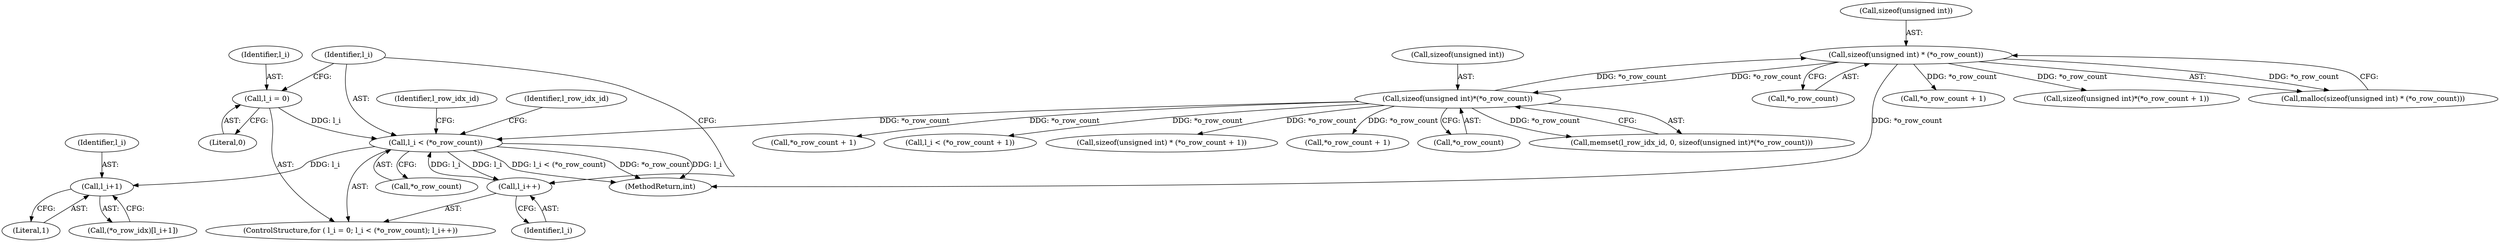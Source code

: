 digraph "0_libxsmm_151481489192e6d1997f8bde52c5c425ea41741d_0@pointer" {
"1000425" [label="(Call,l_i < (*o_row_count))"];
"1000422" [label="(Call,l_i = 0)"];
"1000429" [label="(Call,l_i++)"];
"1000425" [label="(Call,l_i < (*o_row_count))"];
"1000308" [label="(Call,sizeof(unsigned int)*(*o_row_count))"];
"1000245" [label="(Call,sizeof(unsigned int) * (*o_row_count))"];
"1000443" [label="(Call,l_i+1)"];
"1000452" [label="(Identifier,l_row_idx_id)"];
"1000423" [label="(Identifier,l_i)"];
"1000222" [label="(Call,sizeof(unsigned int) * (*o_row_count + 1))"];
"1000444" [label="(Identifier,l_i)"];
"1000248" [label="(Call,*o_row_count)"];
"1000421" [label="(ControlStructure,for ( l_i = 0; l_i < (*o_row_count); l_i++))"];
"1000425" [label="(Call,l_i < (*o_row_count))"];
"1000422" [label="(Call,l_i = 0)"];
"1000459" [label="(MethodReturn,int)"];
"1000427" [label="(Call,*o_row_count)"];
"1000443" [label="(Call,l_i+1)"];
"1000246" [label="(Call,sizeof(unsigned int))"];
"1000445" [label="(Literal,1)"];
"1000426" [label="(Identifier,l_i)"];
"1000309" [label="(Call,sizeof(unsigned int))"];
"1000440" [label="(Call,(*o_row_idx)[l_i+1])"];
"1000225" [label="(Call,*o_row_count + 1)"];
"1000429" [label="(Call,l_i++)"];
"1000283" [label="(Call,*o_row_count + 1)"];
"1000311" [label="(Call,*o_row_count)"];
"1000308" [label="(Call,sizeof(unsigned int)*(*o_row_count))"];
"1000435" [label="(Identifier,l_row_idx_id)"];
"1000305" [label="(Call,memset(l_row_idx_id, 0, sizeof(unsigned int)*(*o_row_count)))"];
"1000319" [label="(Call,*o_row_count + 1)"];
"1000280" [label="(Call,sizeof(unsigned int)*(*o_row_count + 1))"];
"1000317" [label="(Call,l_i < (*o_row_count + 1))"];
"1000424" [label="(Literal,0)"];
"1000245" [label="(Call,sizeof(unsigned int) * (*o_row_count))"];
"1000244" [label="(Call,malloc(sizeof(unsigned int) * (*o_row_count)))"];
"1000430" [label="(Identifier,l_i)"];
"1000425" -> "1000421"  [label="AST: "];
"1000425" -> "1000427"  [label="CFG: "];
"1000426" -> "1000425"  [label="AST: "];
"1000427" -> "1000425"  [label="AST: "];
"1000435" -> "1000425"  [label="CFG: "];
"1000452" -> "1000425"  [label="CFG: "];
"1000425" -> "1000459"  [label="DDG: *o_row_count"];
"1000425" -> "1000459"  [label="DDG: l_i"];
"1000425" -> "1000459"  [label="DDG: l_i < (*o_row_count)"];
"1000422" -> "1000425"  [label="DDG: l_i"];
"1000429" -> "1000425"  [label="DDG: l_i"];
"1000308" -> "1000425"  [label="DDG: *o_row_count"];
"1000425" -> "1000429"  [label="DDG: l_i"];
"1000425" -> "1000443"  [label="DDG: l_i"];
"1000422" -> "1000421"  [label="AST: "];
"1000422" -> "1000424"  [label="CFG: "];
"1000423" -> "1000422"  [label="AST: "];
"1000424" -> "1000422"  [label="AST: "];
"1000426" -> "1000422"  [label="CFG: "];
"1000429" -> "1000421"  [label="AST: "];
"1000429" -> "1000430"  [label="CFG: "];
"1000430" -> "1000429"  [label="AST: "];
"1000426" -> "1000429"  [label="CFG: "];
"1000308" -> "1000305"  [label="AST: "];
"1000308" -> "1000311"  [label="CFG: "];
"1000309" -> "1000308"  [label="AST: "];
"1000311" -> "1000308"  [label="AST: "];
"1000305" -> "1000308"  [label="CFG: "];
"1000308" -> "1000222"  [label="DDG: *o_row_count"];
"1000308" -> "1000225"  [label="DDG: *o_row_count"];
"1000308" -> "1000245"  [label="DDG: *o_row_count"];
"1000308" -> "1000305"  [label="DDG: *o_row_count"];
"1000245" -> "1000308"  [label="DDG: *o_row_count"];
"1000308" -> "1000317"  [label="DDG: *o_row_count"];
"1000308" -> "1000319"  [label="DDG: *o_row_count"];
"1000245" -> "1000244"  [label="AST: "];
"1000245" -> "1000248"  [label="CFG: "];
"1000246" -> "1000245"  [label="AST: "];
"1000248" -> "1000245"  [label="AST: "];
"1000244" -> "1000245"  [label="CFG: "];
"1000245" -> "1000459"  [label="DDG: *o_row_count"];
"1000245" -> "1000244"  [label="DDG: *o_row_count"];
"1000245" -> "1000280"  [label="DDG: *o_row_count"];
"1000245" -> "1000283"  [label="DDG: *o_row_count"];
"1000443" -> "1000440"  [label="AST: "];
"1000443" -> "1000445"  [label="CFG: "];
"1000444" -> "1000443"  [label="AST: "];
"1000445" -> "1000443"  [label="AST: "];
"1000440" -> "1000443"  [label="CFG: "];
}
